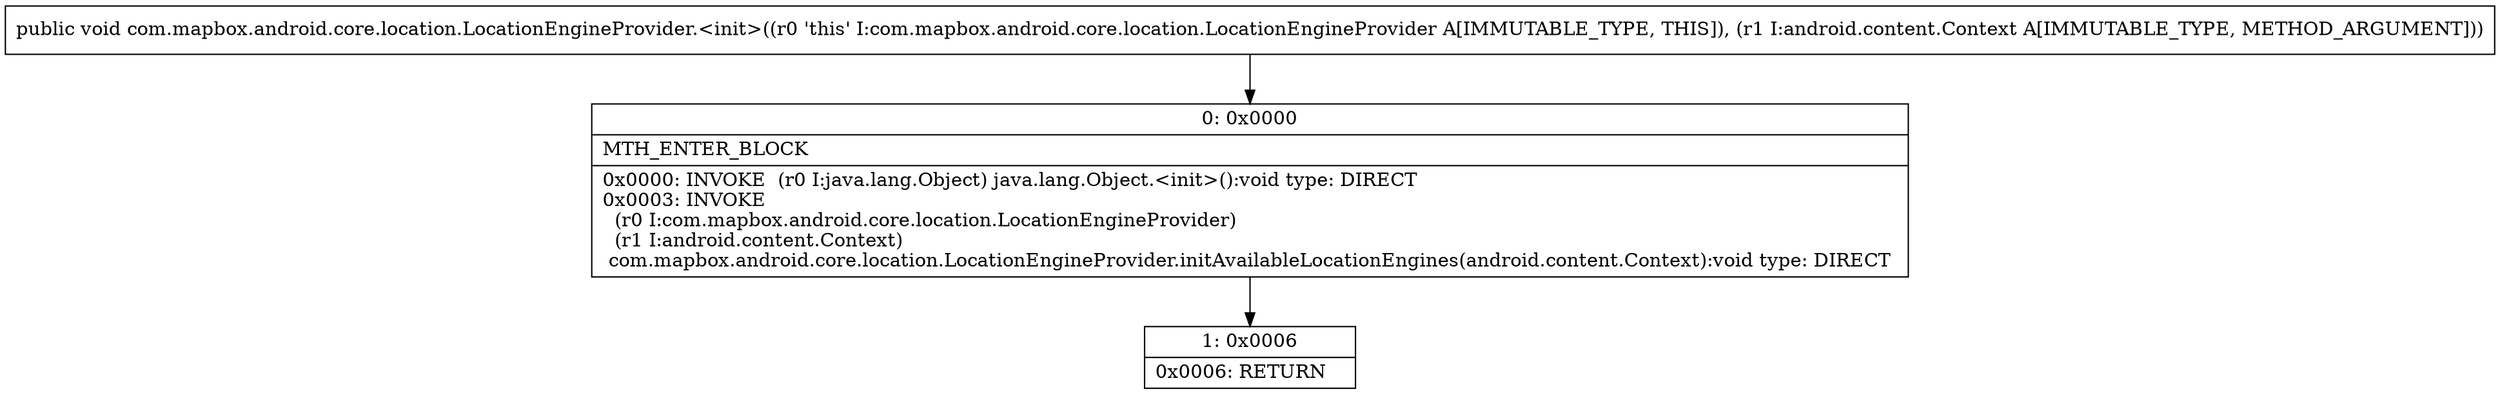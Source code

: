 digraph "CFG forcom.mapbox.android.core.location.LocationEngineProvider.\<init\>(Landroid\/content\/Context;)V" {
Node_0 [shape=record,label="{0\:\ 0x0000|MTH_ENTER_BLOCK\l|0x0000: INVOKE  (r0 I:java.lang.Object) java.lang.Object.\<init\>():void type: DIRECT \l0x0003: INVOKE  \l  (r0 I:com.mapbox.android.core.location.LocationEngineProvider)\l  (r1 I:android.content.Context)\l com.mapbox.android.core.location.LocationEngineProvider.initAvailableLocationEngines(android.content.Context):void type: DIRECT \l}"];
Node_1 [shape=record,label="{1\:\ 0x0006|0x0006: RETURN   \l}"];
MethodNode[shape=record,label="{public void com.mapbox.android.core.location.LocationEngineProvider.\<init\>((r0 'this' I:com.mapbox.android.core.location.LocationEngineProvider A[IMMUTABLE_TYPE, THIS]), (r1 I:android.content.Context A[IMMUTABLE_TYPE, METHOD_ARGUMENT])) }"];
MethodNode -> Node_0;
Node_0 -> Node_1;
}

